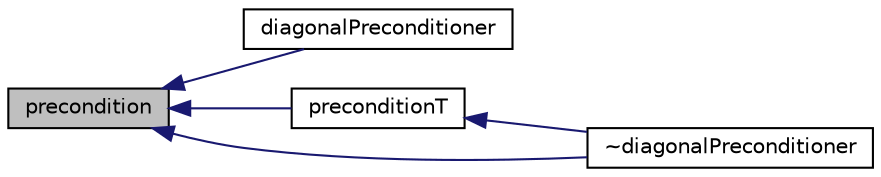 digraph "precondition"
{
  bgcolor="transparent";
  edge [fontname="Helvetica",fontsize="10",labelfontname="Helvetica",labelfontsize="10"];
  node [fontname="Helvetica",fontsize="10",shape=record];
  rankdir="LR";
  Node16 [label="precondition",height=0.2,width=0.4,color="black", fillcolor="grey75", style="filled", fontcolor="black"];
  Node16 -> Node17 [dir="back",color="midnightblue",fontsize="10",style="solid",fontname="Helvetica"];
  Node17 [label="diagonalPreconditioner",height=0.2,width=0.4,color="black",URL="$a27945.html#a65b3bf4a2cfeeea3cf3bef596430cbcb",tooltip="Construct from matrix components and preconditioner solver controls. "];
  Node16 -> Node18 [dir="back",color="midnightblue",fontsize="10",style="solid",fontname="Helvetica"];
  Node18 [label="preconditionT",height=0.2,width=0.4,color="black",URL="$a27945.html#ada9d629e8c4a181aca9bf3a9a3023c23",tooltip="Return wT the transpose-matrix preconditioned form of residual rT. "];
  Node18 -> Node19 [dir="back",color="midnightblue",fontsize="10",style="solid",fontname="Helvetica"];
  Node19 [label="~diagonalPreconditioner",height=0.2,width=0.4,color="black",URL="$a27945.html#af99caaa80e4a1d5de1d03af28a1fc660",tooltip="Destructor. "];
  Node16 -> Node19 [dir="back",color="midnightblue",fontsize="10",style="solid",fontname="Helvetica"];
}

